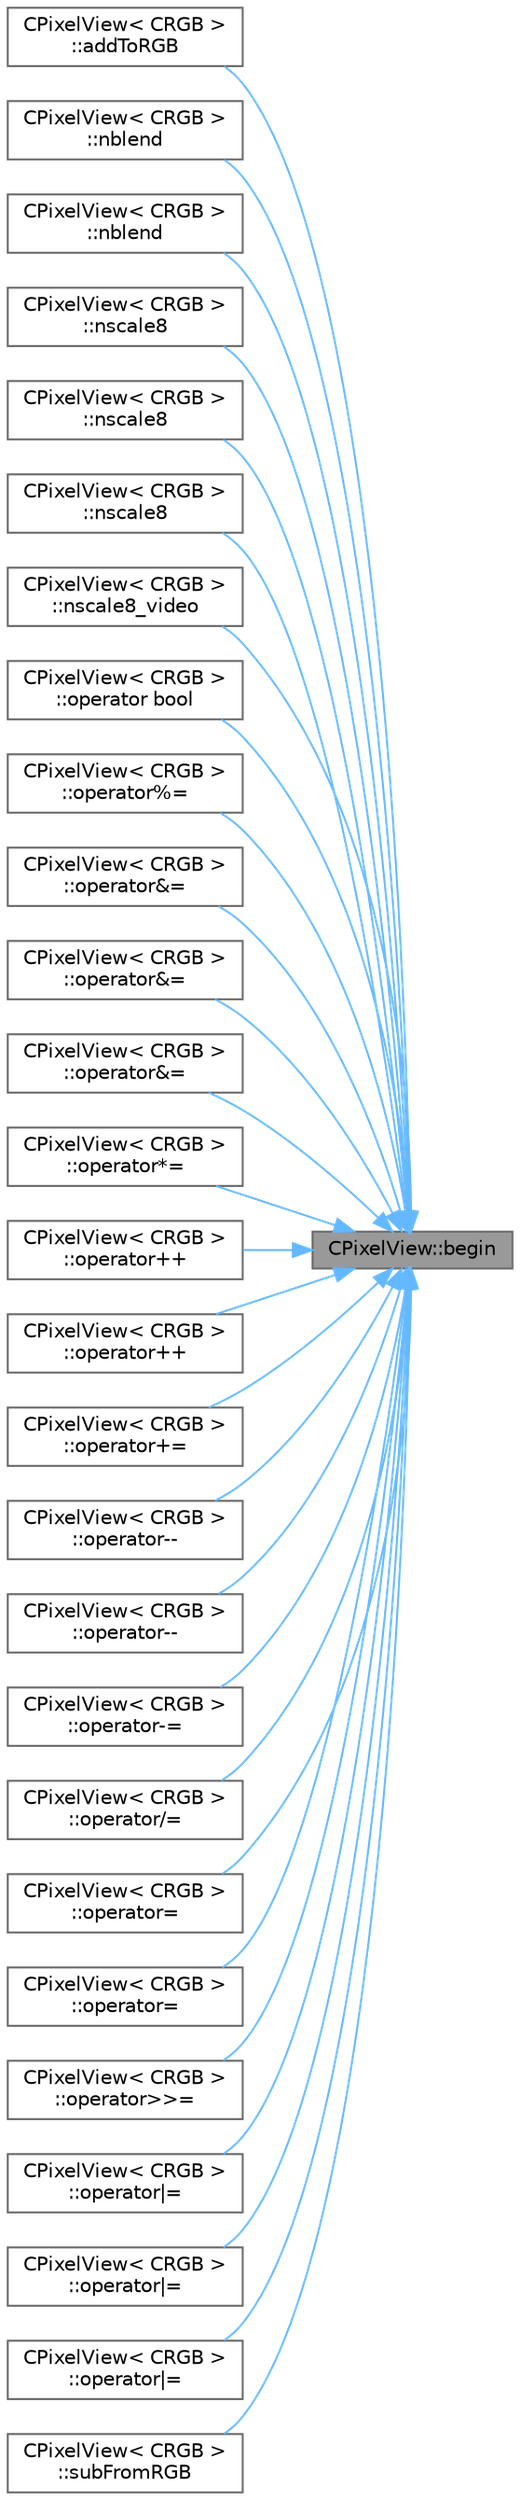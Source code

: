 digraph "CPixelView::begin"
{
 // LATEX_PDF_SIZE
  bgcolor="transparent";
  edge [fontname=Helvetica,fontsize=10,labelfontname=Helvetica,labelfontsize=10];
  node [fontname=Helvetica,fontsize=10,shape=box,height=0.2,width=0.4];
  rankdir="RL";
  Node1 [id="Node000001",label="CPixelView::begin",height=0.2,width=0.4,color="gray40", fillcolor="grey60", style="filled", fontcolor="black",tooltip="Makes an iterator instance for the start of the LED set."];
  Node1 -> Node2 [id="edge1_Node000001_Node000002",dir="back",color="steelblue1",style="solid",tooltip=" "];
  Node2 [id="Node000002",label="CPixelView\< CRGB \>\l::addToRGB",height=0.2,width=0.4,color="grey40", fillcolor="white", style="filled",URL="$db/df7/class_c_pixel_view_a204a8e8cc2c99e6c172f8802d880a273.html#a204a8e8cc2c99e6c172f8802d880a273",tooltip=" "];
  Node1 -> Node3 [id="edge2_Node000001_Node000003",dir="back",color="steelblue1",style="solid",tooltip=" "];
  Node3 [id="Node000003",label="CPixelView\< CRGB \>\l::nblend",height=0.2,width=0.4,color="grey40", fillcolor="white", style="filled",URL="$db/df7/class_c_pixel_view_ae6f88c914bbead76c70b4eb6a1b11c3f.html#ae6f88c914bbead76c70b4eb6a1b11c3f",tooltip=" "];
  Node1 -> Node4 [id="edge3_Node000001_Node000004",dir="back",color="steelblue1",style="solid",tooltip=" "];
  Node4 [id="Node000004",label="CPixelView\< CRGB \>\l::nblend",height=0.2,width=0.4,color="grey40", fillcolor="white", style="filled",URL="$db/df7/class_c_pixel_view_a89e2018177b3e1db63ed24a083e314a4.html#a89e2018177b3e1db63ed24a083e314a4",tooltip=" "];
  Node1 -> Node5 [id="edge4_Node000001_Node000005",dir="back",color="steelblue1",style="solid",tooltip=" "];
  Node5 [id="Node000005",label="CPixelView\< CRGB \>\l::nscale8",height=0.2,width=0.4,color="grey40", fillcolor="white", style="filled",URL="$db/df7/class_c_pixel_view_ad5716b0d858f691ae8e6452b1dd8dfb4.html#ad5716b0d858f691ae8e6452b1dd8dfb4",tooltip=" "];
  Node1 -> Node6 [id="edge5_Node000001_Node000006",dir="back",color="steelblue1",style="solid",tooltip=" "];
  Node6 [id="Node000006",label="CPixelView\< CRGB \>\l::nscale8",height=0.2,width=0.4,color="grey40", fillcolor="white", style="filled",URL="$db/df7/class_c_pixel_view_a0800d82771bc0a44f8ae24aa94a8065e.html#a0800d82771bc0a44f8ae24aa94a8065e",tooltip=" "];
  Node1 -> Node7 [id="edge6_Node000001_Node000007",dir="back",color="steelblue1",style="solid",tooltip=" "];
  Node7 [id="Node000007",label="CPixelView\< CRGB \>\l::nscale8",height=0.2,width=0.4,color="grey40", fillcolor="white", style="filled",URL="$db/df7/class_c_pixel_view_a96e9aee963f15b008d91ba1cbd9b6f6a.html#a96e9aee963f15b008d91ba1cbd9b6f6a",tooltip=" "];
  Node1 -> Node8 [id="edge7_Node000001_Node000008",dir="back",color="steelblue1",style="solid",tooltip=" "];
  Node8 [id="Node000008",label="CPixelView\< CRGB \>\l::nscale8_video",height=0.2,width=0.4,color="grey40", fillcolor="white", style="filled",URL="$db/df7/class_c_pixel_view_a21ad8bc733a86d742a18c1fc73f85bd0.html#a21ad8bc733a86d742a18c1fc73f85bd0",tooltip=" "];
  Node1 -> Node9 [id="edge8_Node000001_Node000009",dir="back",color="steelblue1",style="solid",tooltip=" "];
  Node9 [id="Node000009",label="CPixelView\< CRGB \>\l::operator bool",height=0.2,width=0.4,color="grey40", fillcolor="white", style="filled",URL="$db/df7/class_c_pixel_view_a48b70c6f162cb898a38431bb63655f79.html#a48b70c6f162cb898a38431bb63655f79",tooltip=" "];
  Node1 -> Node10 [id="edge9_Node000001_Node000010",dir="back",color="steelblue1",style="solid",tooltip=" "];
  Node10 [id="Node000010",label="CPixelView\< CRGB \>\l::operator%=",height=0.2,width=0.4,color="grey40", fillcolor="white", style="filled",URL="$db/df7/class_c_pixel_view_a8e1737d2bb2b56a7f8d4753150c42bb2.html#a8e1737d2bb2b56a7f8d4753150c42bb2",tooltip=" "];
  Node1 -> Node11 [id="edge10_Node000001_Node000011",dir="back",color="steelblue1",style="solid",tooltip=" "];
  Node11 [id="Node000011",label="CPixelView\< CRGB \>\l::operator&=",height=0.2,width=0.4,color="grey40", fillcolor="white", style="filled",URL="$db/df7/class_c_pixel_view_a0cc739d4b533888af8576ac0dd4f05ba.html#a0cc739d4b533888af8576ac0dd4f05ba",tooltip=" "];
  Node1 -> Node12 [id="edge11_Node000001_Node000012",dir="back",color="steelblue1",style="solid",tooltip=" "];
  Node12 [id="Node000012",label="CPixelView\< CRGB \>\l::operator&=",height=0.2,width=0.4,color="grey40", fillcolor="white", style="filled",URL="$db/df7/class_c_pixel_view_a89e81df9b22cc4ebba8977b89795026b.html#a89e81df9b22cc4ebba8977b89795026b",tooltip=" "];
  Node1 -> Node13 [id="edge12_Node000001_Node000013",dir="back",color="steelblue1",style="solid",tooltip=" "];
  Node13 [id="Node000013",label="CPixelView\< CRGB \>\l::operator&=",height=0.2,width=0.4,color="grey40", fillcolor="white", style="filled",URL="$db/df7/class_c_pixel_view_adaee934b6e8be8aeccfe0ba4194eee4c.html#adaee934b6e8be8aeccfe0ba4194eee4c",tooltip=" "];
  Node1 -> Node14 [id="edge13_Node000001_Node000014",dir="back",color="steelblue1",style="solid",tooltip=" "];
  Node14 [id="Node000014",label="CPixelView\< CRGB \>\l::operator*=",height=0.2,width=0.4,color="grey40", fillcolor="white", style="filled",URL="$db/df7/class_c_pixel_view_a35d451dbf7c80bf2be4187c33d5441fa.html#a35d451dbf7c80bf2be4187c33d5441fa",tooltip=" "];
  Node1 -> Node15 [id="edge14_Node000001_Node000015",dir="back",color="steelblue1",style="solid",tooltip=" "];
  Node15 [id="Node000015",label="CPixelView\< CRGB \>\l::operator++",height=0.2,width=0.4,color="grey40", fillcolor="white", style="filled",URL="$db/df7/class_c_pixel_view_a757702588f2e592002031c58fc804112.html#a757702588f2e592002031c58fc804112",tooltip=" "];
  Node1 -> Node16 [id="edge15_Node000001_Node000016",dir="back",color="steelblue1",style="solid",tooltip=" "];
  Node16 [id="Node000016",label="CPixelView\< CRGB \>\l::operator++",height=0.2,width=0.4,color="grey40", fillcolor="white", style="filled",URL="$db/df7/class_c_pixel_view_a5070c88998d0358cacfa52f4f0a311eb.html#a5070c88998d0358cacfa52f4f0a311eb",tooltip=" "];
  Node1 -> Node17 [id="edge16_Node000001_Node000017",dir="back",color="steelblue1",style="solid",tooltip=" "];
  Node17 [id="Node000017",label="CPixelView\< CRGB \>\l::operator+=",height=0.2,width=0.4,color="grey40", fillcolor="white", style="filled",URL="$db/df7/class_c_pixel_view_a556421e218dc5dcc091e3057cf039800.html#a556421e218dc5dcc091e3057cf039800",tooltip=" "];
  Node1 -> Node18 [id="edge17_Node000001_Node000018",dir="back",color="steelblue1",style="solid",tooltip=" "];
  Node18 [id="Node000018",label="CPixelView\< CRGB \>\l::operator--",height=0.2,width=0.4,color="grey40", fillcolor="white", style="filled",URL="$db/df7/class_c_pixel_view_a26fc4457c0121330e0a9c6646ff10139.html#a26fc4457c0121330e0a9c6646ff10139",tooltip=" "];
  Node1 -> Node19 [id="edge18_Node000001_Node000019",dir="back",color="steelblue1",style="solid",tooltip=" "];
  Node19 [id="Node000019",label="CPixelView\< CRGB \>\l::operator--",height=0.2,width=0.4,color="grey40", fillcolor="white", style="filled",URL="$db/df7/class_c_pixel_view_a3bf748c46bc7441342b0d7ee3e1a06cd.html#a3bf748c46bc7441342b0d7ee3e1a06cd",tooltip=" "];
  Node1 -> Node20 [id="edge19_Node000001_Node000020",dir="back",color="steelblue1",style="solid",tooltip=" "];
  Node20 [id="Node000020",label="CPixelView\< CRGB \>\l::operator-=",height=0.2,width=0.4,color="grey40", fillcolor="white", style="filled",URL="$db/df7/class_c_pixel_view_a19021d4ae7200eb1ea5c10449bdff2f4.html#a19021d4ae7200eb1ea5c10449bdff2f4",tooltip=" "];
  Node1 -> Node21 [id="edge20_Node000001_Node000021",dir="back",color="steelblue1",style="solid",tooltip=" "];
  Node21 [id="Node000021",label="CPixelView\< CRGB \>\l::operator/=",height=0.2,width=0.4,color="grey40", fillcolor="white", style="filled",URL="$db/df7/class_c_pixel_view_a96dd8c37339dc0dc945e9d5aa3abb5ce.html#a96dd8c37339dc0dc945e9d5aa3abb5ce",tooltip=" "];
  Node1 -> Node22 [id="edge21_Node000001_Node000022",dir="back",color="steelblue1",style="solid",tooltip=" "];
  Node22 [id="Node000022",label="CPixelView\< CRGB \>\l::operator=",height=0.2,width=0.4,color="grey40", fillcolor="white", style="filled",URL="$db/df7/class_c_pixel_view_a4f18d2253ae4da9dfe07ebdc1bd10756.html#a4f18d2253ae4da9dfe07ebdc1bd10756",tooltip=" "];
  Node1 -> Node23 [id="edge22_Node000001_Node000023",dir="back",color="steelblue1",style="solid",tooltip=" "];
  Node23 [id="Node000023",label="CPixelView\< CRGB \>\l::operator=",height=0.2,width=0.4,color="grey40", fillcolor="white", style="filled",URL="$db/df7/class_c_pixel_view_a5994c3c0cd408a23e75d48169fdb1061.html#a5994c3c0cd408a23e75d48169fdb1061",tooltip=" "];
  Node1 -> Node24 [id="edge23_Node000001_Node000024",dir="back",color="steelblue1",style="solid",tooltip=" "];
  Node24 [id="Node000024",label="CPixelView\< CRGB \>\l::operator\>\>=",height=0.2,width=0.4,color="grey40", fillcolor="white", style="filled",URL="$db/df7/class_c_pixel_view_a9e6ccee7103ca8ee67767eb99f12e08c.html#a9e6ccee7103ca8ee67767eb99f12e08c",tooltip=" "];
  Node1 -> Node25 [id="edge24_Node000001_Node000025",dir="back",color="steelblue1",style="solid",tooltip=" "];
  Node25 [id="Node000025",label="CPixelView\< CRGB \>\l::operator\|=",height=0.2,width=0.4,color="grey40", fillcolor="white", style="filled",URL="$db/df7/class_c_pixel_view_ad33e8b3ba28012a811e4306c808636dc.html#ad33e8b3ba28012a811e4306c808636dc",tooltip=" "];
  Node1 -> Node26 [id="edge25_Node000001_Node000026",dir="back",color="steelblue1",style="solid",tooltip=" "];
  Node26 [id="Node000026",label="CPixelView\< CRGB \>\l::operator\|=",height=0.2,width=0.4,color="grey40", fillcolor="white", style="filled",URL="$db/df7/class_c_pixel_view_a367dc7ea6199d6794dd827c5c92a19e0.html#a367dc7ea6199d6794dd827c5c92a19e0",tooltip=" "];
  Node1 -> Node27 [id="edge26_Node000001_Node000027",dir="back",color="steelblue1",style="solid",tooltip=" "];
  Node27 [id="Node000027",label="CPixelView\< CRGB \>\l::operator\|=",height=0.2,width=0.4,color="grey40", fillcolor="white", style="filled",URL="$db/df7/class_c_pixel_view_ab45dceca9e8e9c56a0f464093aca9b53.html#ab45dceca9e8e9c56a0f464093aca9b53",tooltip=" "];
  Node1 -> Node28 [id="edge27_Node000001_Node000028",dir="back",color="steelblue1",style="solid",tooltip=" "];
  Node28 [id="Node000028",label="CPixelView\< CRGB \>\l::subFromRGB",height=0.2,width=0.4,color="grey40", fillcolor="white", style="filled",URL="$db/df7/class_c_pixel_view_ac9bc563c153ee6968df3d50648295a07.html#ac9bc563c153ee6968df3d50648295a07",tooltip=" "];
}
